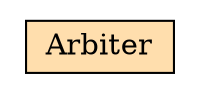 digraph Arbiter_hierarchy { rankdir="TB" 
 node [shape="rectangle"]; 
rankdir="LR" 
stylesheet = "styles.css"
module_7 [shape= "plaintext" href="Arbiter.dot.svg" label=<

<TABLE BORDER="0" CELLBORDER="1" CELLSPACING="0" CELLPADDING="4" >
      
  <TR >
    <TD BGCOLOR="#FFDEAD" > Arbiter </TD>
  </TR>
        
</TABLE>>];

      }